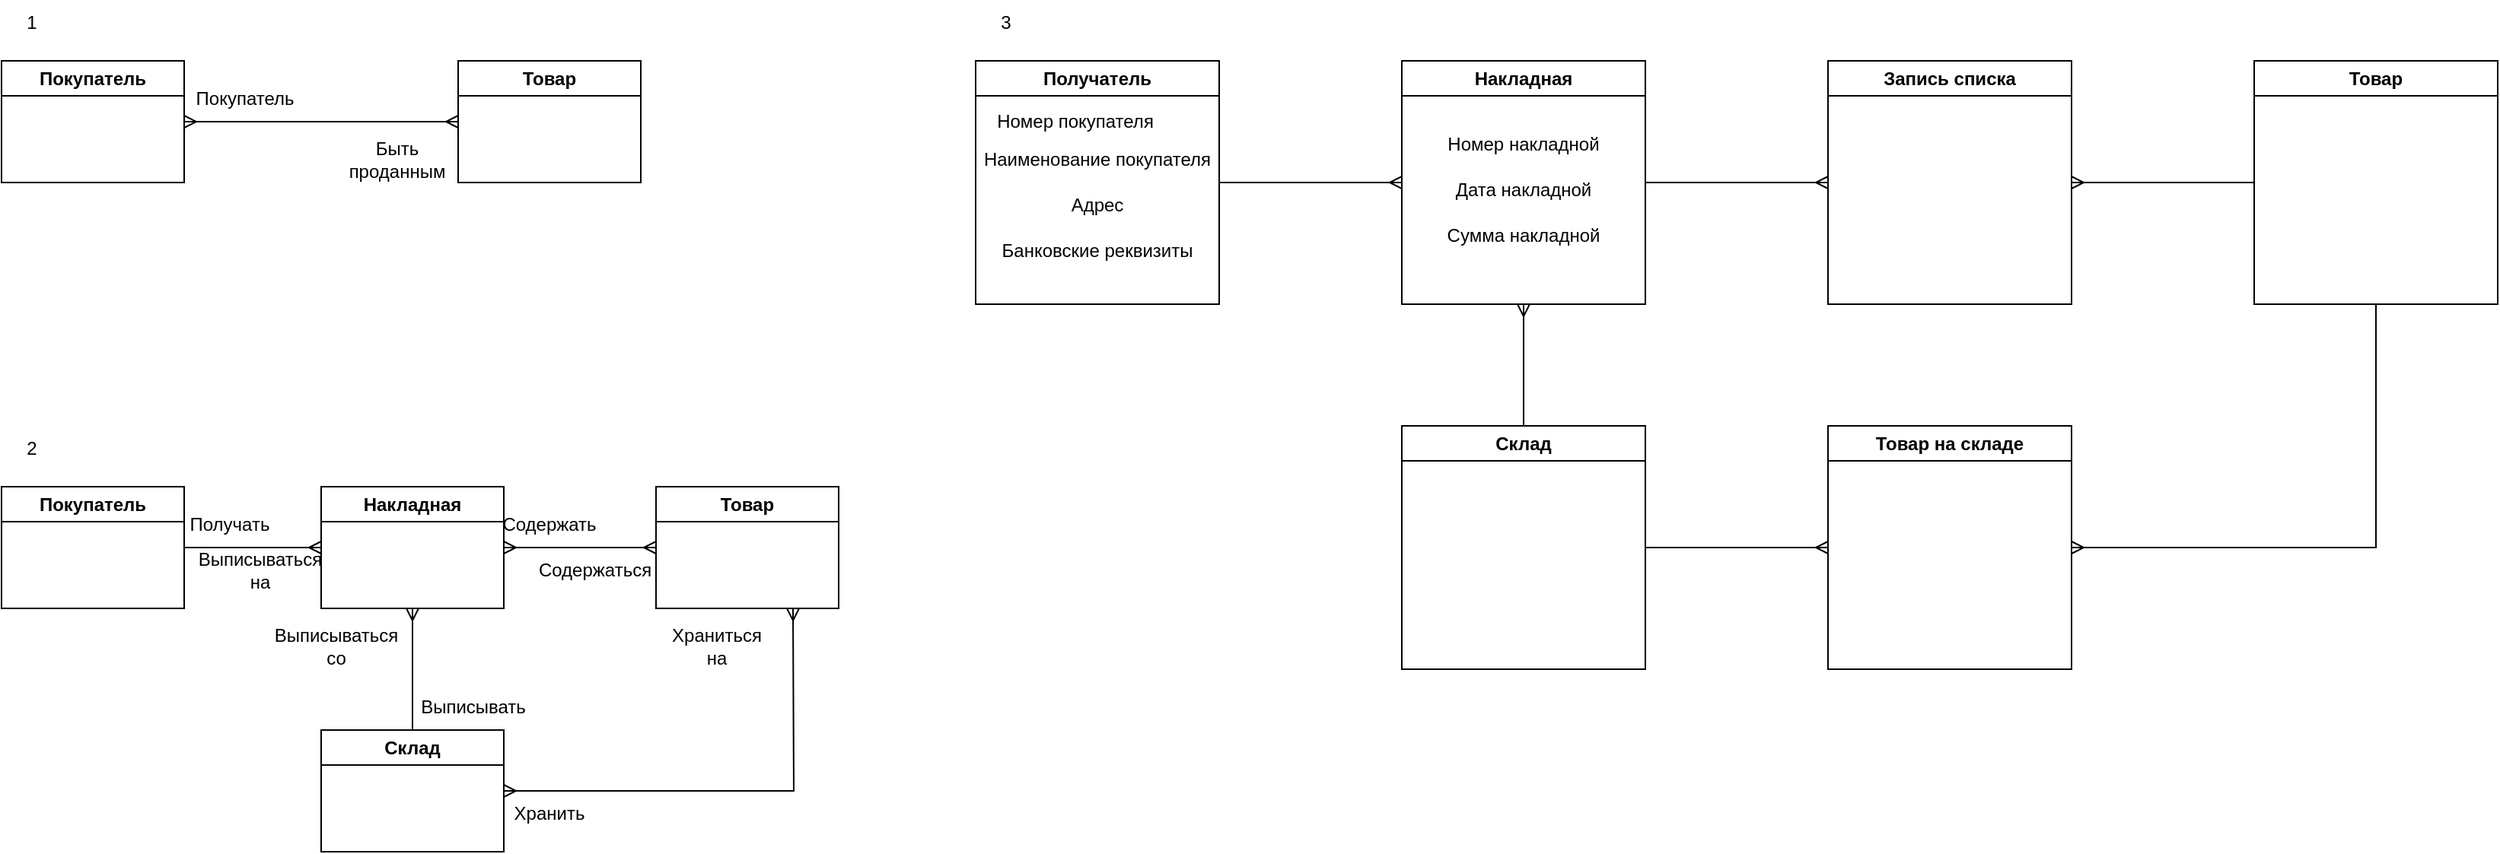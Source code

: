 <mxfile version="23.0.2" type="github">
  <diagram name="Страница — 1" id="iiY84fL7lKHI_6B-AdGC">
    <mxGraphModel dx="1434" dy="777" grid="1" gridSize="10" guides="1" tooltips="1" connect="1" arrows="1" fold="1" page="1" pageScale="1" pageWidth="1169" pageHeight="827" math="0" shadow="0">
      <root>
        <mxCell id="0" />
        <mxCell id="1" parent="0" />
        <mxCell id="8DKpkcI0aDm_iJhaxFEY-1" value="Покупатель" style="swimlane;whiteSpace=wrap;html=1;" vertex="1" parent="1">
          <mxGeometry y="40" width="120" height="80" as="geometry" />
        </mxCell>
        <mxCell id="8DKpkcI0aDm_iJhaxFEY-3" value="Товар" style="swimlane;whiteSpace=wrap;html=1;" vertex="1" parent="1">
          <mxGeometry x="300" y="40" width="120" height="80" as="geometry" />
        </mxCell>
        <mxCell id="8DKpkcI0aDm_iJhaxFEY-7" value="Покупатель" style="text;html=1;strokeColor=none;fillColor=none;align=center;verticalAlign=middle;whiteSpace=wrap;rounded=0;" vertex="1" parent="1">
          <mxGeometry x="130" y="50" width="60" height="30" as="geometry" />
        </mxCell>
        <mxCell id="8DKpkcI0aDm_iJhaxFEY-8" value="Быть проданным" style="text;html=1;strokeColor=none;fillColor=none;align=center;verticalAlign=middle;whiteSpace=wrap;rounded=0;" vertex="1" parent="1">
          <mxGeometry x="230" y="90" width="60" height="30" as="geometry" />
        </mxCell>
        <mxCell id="8DKpkcI0aDm_iJhaxFEY-9" value="1" style="text;html=1;strokeColor=none;fillColor=none;align=center;verticalAlign=middle;whiteSpace=wrap;rounded=0;" vertex="1" parent="1">
          <mxGeometry width="40" height="30" as="geometry" />
        </mxCell>
        <mxCell id="8DKpkcI0aDm_iJhaxFEY-10" value="2" style="text;html=1;strokeColor=none;fillColor=none;align=center;verticalAlign=middle;whiteSpace=wrap;rounded=0;" vertex="1" parent="1">
          <mxGeometry y="280" width="40" height="30" as="geometry" />
        </mxCell>
        <mxCell id="8DKpkcI0aDm_iJhaxFEY-11" value="" style="edgeStyle=entityRelationEdgeStyle;fontSize=12;html=1;endArrow=ERmany;startArrow=ERmany;rounded=0;entryX=0;entryY=0.5;entryDx=0;entryDy=0;" edge="1" parent="1" target="8DKpkcI0aDm_iJhaxFEY-3">
          <mxGeometry width="100" height="100" relative="1" as="geometry">
            <mxPoint x="120" y="80" as="sourcePoint" />
            <mxPoint x="220" y="-20" as="targetPoint" />
            <Array as="points">
              <mxPoint x="200" y="80" />
            </Array>
          </mxGeometry>
        </mxCell>
        <mxCell id="8DKpkcI0aDm_iJhaxFEY-12" value="Покупатель" style="swimlane;whiteSpace=wrap;html=1;" vertex="1" parent="1">
          <mxGeometry y="320" width="120" height="80" as="geometry">
            <mxRectangle x="40" y="320" width="110" height="30" as="alternateBounds" />
          </mxGeometry>
        </mxCell>
        <mxCell id="8DKpkcI0aDm_iJhaxFEY-13" value="Накладная" style="swimlane;whiteSpace=wrap;html=1;" vertex="1" parent="1">
          <mxGeometry x="210" y="320" width="120" height="80" as="geometry" />
        </mxCell>
        <mxCell id="8DKpkcI0aDm_iJhaxFEY-14" value="Товар" style="swimlane;whiteSpace=wrap;html=1;" vertex="1" parent="1">
          <mxGeometry x="430" y="320" width="120" height="80" as="geometry" />
        </mxCell>
        <mxCell id="8DKpkcI0aDm_iJhaxFEY-16" value="" style="edgeStyle=entityRelationEdgeStyle;fontSize=12;html=1;endArrow=ERmany;rounded=0;exitX=1;exitY=0.5;exitDx=0;exitDy=0;entryX=0;entryY=0.5;entryDx=0;entryDy=0;" edge="1" parent="1" source="8DKpkcI0aDm_iJhaxFEY-12" target="8DKpkcI0aDm_iJhaxFEY-13">
          <mxGeometry width="100" height="100" relative="1" as="geometry">
            <mxPoint x="70" y="570" as="sourcePoint" />
            <mxPoint x="170" y="470" as="targetPoint" />
          </mxGeometry>
        </mxCell>
        <mxCell id="8DKpkcI0aDm_iJhaxFEY-17" value="" style="edgeStyle=entityRelationEdgeStyle;fontSize=12;html=1;endArrow=ERmany;startArrow=ERmany;rounded=0;entryX=0;entryY=0.5;entryDx=0;entryDy=0;" edge="1" parent="1" target="8DKpkcI0aDm_iJhaxFEY-14">
          <mxGeometry width="100" height="100" relative="1" as="geometry">
            <mxPoint x="330" y="360" as="sourcePoint" />
            <mxPoint x="430" y="260" as="targetPoint" />
          </mxGeometry>
        </mxCell>
        <mxCell id="8DKpkcI0aDm_iJhaxFEY-18" value="Склад" style="swimlane;whiteSpace=wrap;html=1;startSize=23;" vertex="1" parent="1">
          <mxGeometry x="210" y="480" width="120" height="80" as="geometry" />
        </mxCell>
        <mxCell id="8DKpkcI0aDm_iJhaxFEY-21" value="" style="edgeStyle=orthogonalEdgeStyle;fontSize=12;html=1;endArrow=ERmany;rounded=0;entryX=0.5;entryY=1;entryDx=0;entryDy=0;exitX=0.5;exitY=0;exitDx=0;exitDy=0;" edge="1" parent="1" source="8DKpkcI0aDm_iJhaxFEY-18" target="8DKpkcI0aDm_iJhaxFEY-13">
          <mxGeometry width="100" height="100" relative="1" as="geometry">
            <mxPoint x="210" y="590" as="sourcePoint" />
            <mxPoint x="310" y="490" as="targetPoint" />
          </mxGeometry>
        </mxCell>
        <mxCell id="8DKpkcI0aDm_iJhaxFEY-22" value="" style="edgeStyle=orthogonalEdgeStyle;fontSize=12;html=1;endArrow=ERmany;startArrow=ERmany;rounded=0;exitX=1;exitY=0.5;exitDx=0;exitDy=0;" edge="1" parent="1" source="8DKpkcI0aDm_iJhaxFEY-18">
          <mxGeometry width="100" height="100" relative="1" as="geometry">
            <mxPoint x="420" y="540" as="sourcePoint" />
            <mxPoint x="520" y="400" as="targetPoint" />
          </mxGeometry>
        </mxCell>
        <mxCell id="8DKpkcI0aDm_iJhaxFEY-23" value="Получать" style="text;html=1;strokeColor=none;fillColor=none;align=center;verticalAlign=middle;whiteSpace=wrap;rounded=0;" vertex="1" parent="1">
          <mxGeometry x="120" y="330" width="60" height="30" as="geometry" />
        </mxCell>
        <mxCell id="8DKpkcI0aDm_iJhaxFEY-24" value="Выписываться на" style="text;html=1;strokeColor=none;fillColor=none;align=center;verticalAlign=middle;whiteSpace=wrap;rounded=0;" vertex="1" parent="1">
          <mxGeometry x="140" y="360" width="60" height="30" as="geometry" />
        </mxCell>
        <mxCell id="8DKpkcI0aDm_iJhaxFEY-25" value="Содержать" style="text;html=1;strokeColor=none;fillColor=none;align=center;verticalAlign=middle;whiteSpace=wrap;rounded=0;" vertex="1" parent="1">
          <mxGeometry x="330" y="330" width="60" height="30" as="geometry" />
        </mxCell>
        <mxCell id="8DKpkcI0aDm_iJhaxFEY-26" value="Содержаться" style="text;html=1;strokeColor=none;fillColor=none;align=center;verticalAlign=middle;whiteSpace=wrap;rounded=0;" vertex="1" parent="1">
          <mxGeometry x="360" y="360" width="60" height="30" as="geometry" />
        </mxCell>
        <mxCell id="8DKpkcI0aDm_iJhaxFEY-27" value="Храниться на" style="text;html=1;strokeColor=none;fillColor=none;align=center;verticalAlign=middle;whiteSpace=wrap;rounded=0;" vertex="1" parent="1">
          <mxGeometry x="440" y="410" width="60" height="30" as="geometry" />
        </mxCell>
        <mxCell id="8DKpkcI0aDm_iJhaxFEY-28" value="Хранить" style="text;html=1;strokeColor=none;fillColor=none;align=center;verticalAlign=middle;whiteSpace=wrap;rounded=0;" vertex="1" parent="1">
          <mxGeometry x="330" y="520" width="60" height="30" as="geometry" />
        </mxCell>
        <mxCell id="8DKpkcI0aDm_iJhaxFEY-29" value="Выписываться со" style="text;html=1;strokeColor=none;fillColor=none;align=center;verticalAlign=middle;whiteSpace=wrap;rounded=0;" vertex="1" parent="1">
          <mxGeometry x="190" y="410" width="60" height="30" as="geometry" />
        </mxCell>
        <mxCell id="8DKpkcI0aDm_iJhaxFEY-30" value="Выписывать" style="text;html=1;strokeColor=none;fillColor=none;align=center;verticalAlign=middle;whiteSpace=wrap;rounded=0;" vertex="1" parent="1">
          <mxGeometry x="280" y="450" width="60" height="30" as="geometry" />
        </mxCell>
        <mxCell id="8DKpkcI0aDm_iJhaxFEY-31" value="3" style="text;html=1;strokeColor=none;fillColor=none;align=center;verticalAlign=middle;whiteSpace=wrap;rounded=0;" vertex="1" parent="1">
          <mxGeometry x="640" width="40" height="30" as="geometry" />
        </mxCell>
        <mxCell id="8DKpkcI0aDm_iJhaxFEY-32" value="Получатель" style="swimlane;whiteSpace=wrap;html=1;" vertex="1" parent="1">
          <mxGeometry x="640" y="40" width="160" height="160" as="geometry" />
        </mxCell>
        <mxCell id="8DKpkcI0aDm_iJhaxFEY-44" value="Номер покупателя" style="text;html=1;align=center;verticalAlign=middle;resizable=0;points=[];autosize=1;strokeColor=none;fillColor=none;" vertex="1" parent="8DKpkcI0aDm_iJhaxFEY-32">
          <mxGeometry y="25" width="130" height="30" as="geometry" />
        </mxCell>
        <mxCell id="8DKpkcI0aDm_iJhaxFEY-45" value="Наименование покупателя" style="text;html=1;strokeColor=none;fillColor=none;align=center;verticalAlign=middle;whiteSpace=wrap;rounded=0;" vertex="1" parent="8DKpkcI0aDm_iJhaxFEY-32">
          <mxGeometry y="50" width="160" height="30" as="geometry" />
        </mxCell>
        <mxCell id="8DKpkcI0aDm_iJhaxFEY-46" value="Адрес" style="text;html=1;strokeColor=none;fillColor=none;align=center;verticalAlign=middle;whiteSpace=wrap;rounded=0;" vertex="1" parent="8DKpkcI0aDm_iJhaxFEY-32">
          <mxGeometry y="80" width="160" height="30" as="geometry" />
        </mxCell>
        <mxCell id="8DKpkcI0aDm_iJhaxFEY-48" value="Банковские реквизиты" style="text;html=1;strokeColor=none;fillColor=none;align=center;verticalAlign=middle;whiteSpace=wrap;rounded=0;" vertex="1" parent="8DKpkcI0aDm_iJhaxFEY-32">
          <mxGeometry y="110" width="160" height="30" as="geometry" />
        </mxCell>
        <mxCell id="8DKpkcI0aDm_iJhaxFEY-33" value="Накладная" style="swimlane;whiteSpace=wrap;html=1;" vertex="1" parent="1">
          <mxGeometry x="920" y="40" width="160" height="160" as="geometry" />
        </mxCell>
        <mxCell id="8DKpkcI0aDm_iJhaxFEY-49" value="Номер накладной" style="text;html=1;strokeColor=none;fillColor=none;align=center;verticalAlign=middle;whiteSpace=wrap;rounded=0;" vertex="1" parent="8DKpkcI0aDm_iJhaxFEY-33">
          <mxGeometry y="40" width="160" height="30" as="geometry" />
        </mxCell>
        <mxCell id="8DKpkcI0aDm_iJhaxFEY-50" value="Дата накладной" style="text;html=1;strokeColor=none;fillColor=none;align=center;verticalAlign=middle;whiteSpace=wrap;rounded=0;" vertex="1" parent="8DKpkcI0aDm_iJhaxFEY-33">
          <mxGeometry y="70" width="160" height="30" as="geometry" />
        </mxCell>
        <mxCell id="8DKpkcI0aDm_iJhaxFEY-51" value="Сумма накладной" style="text;html=1;strokeColor=none;fillColor=none;align=center;verticalAlign=middle;whiteSpace=wrap;rounded=0;" vertex="1" parent="8DKpkcI0aDm_iJhaxFEY-33">
          <mxGeometry y="100" width="160" height="30" as="geometry" />
        </mxCell>
        <mxCell id="8DKpkcI0aDm_iJhaxFEY-34" value="Запись списка" style="swimlane;whiteSpace=wrap;html=1;" vertex="1" parent="1">
          <mxGeometry x="1200" y="40" width="160" height="160" as="geometry" />
        </mxCell>
        <mxCell id="8DKpkcI0aDm_iJhaxFEY-35" value="Склад" style="swimlane;whiteSpace=wrap;html=1;" vertex="1" parent="1">
          <mxGeometry x="920" y="280" width="160" height="160" as="geometry" />
        </mxCell>
        <mxCell id="8DKpkcI0aDm_iJhaxFEY-36" value="Товар на складе" style="swimlane;whiteSpace=wrap;html=1;" vertex="1" parent="1">
          <mxGeometry x="1200" y="280" width="160" height="160" as="geometry" />
        </mxCell>
        <mxCell id="8DKpkcI0aDm_iJhaxFEY-37" value="Товар" style="swimlane;whiteSpace=wrap;html=1;" vertex="1" parent="1">
          <mxGeometry x="1480" y="40" width="160" height="160" as="geometry" />
        </mxCell>
        <mxCell id="8DKpkcI0aDm_iJhaxFEY-38" value="" style="edgeStyle=entityRelationEdgeStyle;fontSize=12;html=1;endArrow=ERmany;rounded=0;entryX=0;entryY=0.5;entryDx=0;entryDy=0;exitX=1;exitY=0;exitDx=0;exitDy=0;" edge="1" parent="1" source="8DKpkcI0aDm_iJhaxFEY-46" target="8DKpkcI0aDm_iJhaxFEY-33">
          <mxGeometry width="100" height="100" relative="1" as="geometry">
            <mxPoint x="850" y="60" as="sourcePoint" />
            <mxPoint x="900" y="-20" as="targetPoint" />
          </mxGeometry>
        </mxCell>
        <mxCell id="8DKpkcI0aDm_iJhaxFEY-39" value="" style="edgeStyle=entityRelationEdgeStyle;fontSize=12;html=1;endArrow=ERmany;rounded=0;entryX=0;entryY=0.5;entryDx=0;entryDy=0;exitX=1;exitY=0.5;exitDx=0;exitDy=0;" edge="1" parent="1" source="8DKpkcI0aDm_iJhaxFEY-33" target="8DKpkcI0aDm_iJhaxFEY-34">
          <mxGeometry width="100" height="100" relative="1" as="geometry">
            <mxPoint x="1080" y="80" as="sourcePoint" />
            <mxPoint x="1180" y="-20" as="targetPoint" />
          </mxGeometry>
        </mxCell>
        <mxCell id="8DKpkcI0aDm_iJhaxFEY-40" value="" style="edgeStyle=entityRelationEdgeStyle;fontSize=12;html=1;endArrow=ERmany;rounded=0;entryX=1;entryY=0.5;entryDx=0;entryDy=0;exitX=0;exitY=0.5;exitDx=0;exitDy=0;" edge="1" parent="1" source="8DKpkcI0aDm_iJhaxFEY-37" target="8DKpkcI0aDm_iJhaxFEY-34">
          <mxGeometry width="100" height="100" relative="1" as="geometry">
            <mxPoint x="1390" y="290" as="sourcePoint" />
            <mxPoint x="1490" y="190" as="targetPoint" />
          </mxGeometry>
        </mxCell>
        <mxCell id="8DKpkcI0aDm_iJhaxFEY-41" value="" style="edgeStyle=orthogonalEdgeStyle;fontSize=12;html=1;endArrow=ERmany;rounded=0;exitX=0.5;exitY=1;exitDx=0;exitDy=0;entryX=1;entryY=0.5;entryDx=0;entryDy=0;" edge="1" parent="1" source="8DKpkcI0aDm_iJhaxFEY-37" target="8DKpkcI0aDm_iJhaxFEY-36">
          <mxGeometry width="100" height="100" relative="1" as="geometry">
            <mxPoint x="1480" y="300" as="sourcePoint" />
            <mxPoint x="1580" y="200" as="targetPoint" />
          </mxGeometry>
        </mxCell>
        <mxCell id="8DKpkcI0aDm_iJhaxFEY-42" value="" style="edgeStyle=orthogonalEdgeStyle;fontSize=12;html=1;endArrow=ERmany;rounded=0;entryX=0.5;entryY=1;entryDx=0;entryDy=0;exitX=0.5;exitY=0;exitDx=0;exitDy=0;" edge="1" parent="1" source="8DKpkcI0aDm_iJhaxFEY-35" target="8DKpkcI0aDm_iJhaxFEY-33">
          <mxGeometry width="100" height="100" relative="1" as="geometry">
            <mxPoint x="810" y="250" as="sourcePoint" />
            <mxPoint x="910" y="150" as="targetPoint" />
          </mxGeometry>
        </mxCell>
        <mxCell id="8DKpkcI0aDm_iJhaxFEY-43" value="" style="edgeStyle=entityRelationEdgeStyle;fontSize=12;html=1;endArrow=ERmany;rounded=0;entryX=0;entryY=0.5;entryDx=0;entryDy=0;exitX=1;exitY=0.5;exitDx=0;exitDy=0;" edge="1" parent="1" source="8DKpkcI0aDm_iJhaxFEY-35" target="8DKpkcI0aDm_iJhaxFEY-36">
          <mxGeometry width="100" height="100" relative="1" as="geometry">
            <mxPoint x="1090" y="430" as="sourcePoint" />
            <mxPoint x="1190" y="330" as="targetPoint" />
          </mxGeometry>
        </mxCell>
      </root>
    </mxGraphModel>
  </diagram>
</mxfile>
